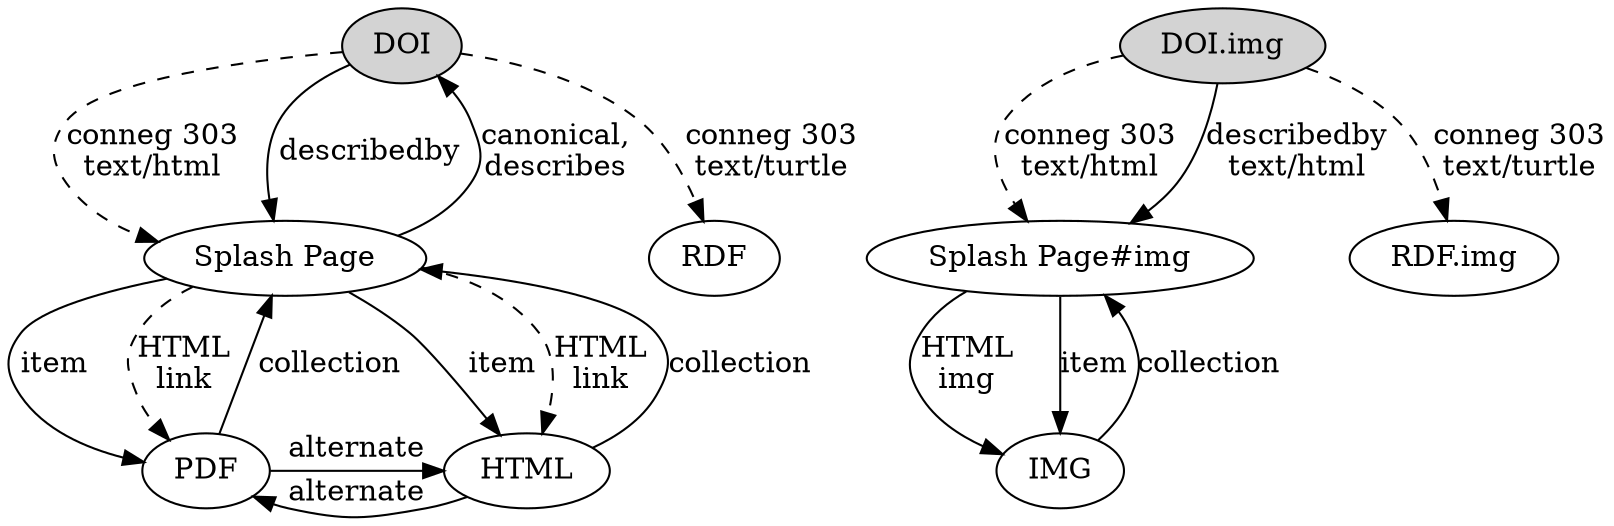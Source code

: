 digraph PLOSCI {
  DOI [ style=filled ]
  DOI -> "Splash Page" [ style=dashed, label="conneg 303\ntext/html" ]
  DOI -> "RDF" [ style=dashed, label="conneg 303\ntext/turtle" ]
  "DOI.img" [ style=filled ]
  "DOI.img" -> "Splash Page#img" [ style=dashed, label="conneg 303\ntext/html" ]
  "DOI.img" -> "Splash Page#img" [ label="describedby\ntext/html" ]
  "DOI.img" -> "RDF.img" [ style=dashed, label="conneg 303\ntext/turtle" ]
  "Splash Page" -> PDF  [ label="item" ]
  "Splash Page" -> HTML  [ label="item" ]
  "Splash Page" -> PDF  [ style=dashed, label="HTML\nlink" ]
  "Splash Page" -> HTML  [ style=dashed, label="HTML\nlink" ]
  PDF -> HTML [ label="alternate" ]
  HTML -> PDF [ label="alternate" ]
  "Splash Page" -> DOI [ label="canonical,\ndescribes" ]
  DOI -> "Splash Page" [ label="describedby" ]
  "PDF" -> "Splash Page" [ label="collection" ]
  "HTML" -> "Splash Page" [ label="collection" ]
# These do not work as would be attached to "Splash Page"
#  "Splash Page#img" -> "DOI.img" [ label="canonical,\ndescribes" ]
  "Splash Page#img" -> "IMG" [ label="HTML\nimg" ]
  "Splash Page#img" -> "IMG" [ label="item" ]
  IMG -> "Splash Page#img" [ label="collection" ]
  { rank = "same" {DOI "DOI.img"} }
  { rank = "same" {PDF HTML} }
}
